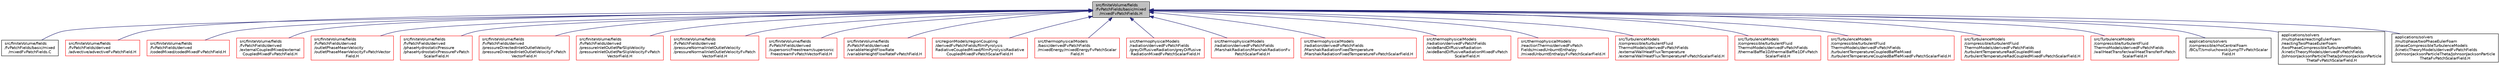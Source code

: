 digraph "src/finiteVolume/fields/fvPatchFields/basic/mixed/mixedFvPatchFields.H"
{
  bgcolor="transparent";
  edge [fontname="Helvetica",fontsize="10",labelfontname="Helvetica",labelfontsize="10"];
  node [fontname="Helvetica",fontsize="10",shape=record];
  Node1 [label="src/finiteVolume/fields\l/fvPatchFields/basic/mixed\l/mixedFvPatchFields.H",height=0.2,width=0.4,color="black", fillcolor="grey75", style="filled", fontcolor="black"];
  Node1 -> Node2 [dir="back",color="midnightblue",fontsize="10",style="solid",fontname="Helvetica"];
  Node2 [label="src/finiteVolume/fields\l/fvPatchFields/basic/mixed\l/mixedFvPatchFields.C",height=0.2,width=0.4,color="black",URL="$a05214.html"];
  Node1 -> Node3 [dir="back",color="midnightblue",fontsize="10",style="solid",fontname="Helvetica"];
  Node3 [label="src/finiteVolume/fields\l/fvPatchFields/derived\l/advective/advectiveFvPatchField.H",height=0.2,width=0.4,color="red",URL="$a05307.html"];
  Node1 -> Node4 [dir="back",color="midnightblue",fontsize="10",style="solid",fontname="Helvetica"];
  Node4 [label="src/finiteVolume/fields\l/fvPatchFields/derived\l/codedMixed/codedMixedFvPatchField.H",height=0.2,width=0.4,color="red",URL="$a05317.html"];
  Node1 -> Node5 [dir="back",color="midnightblue",fontsize="10",style="solid",fontname="Helvetica"];
  Node5 [label="src/finiteVolume/fields\l/fvPatchFields/derived\l/externalCoupledMixed/external\lCoupledMixedFvPatchField.H",height=0.2,width=0.4,color="red",URL="$a05324.html"];
  Node1 -> Node6 [dir="back",color="midnightblue",fontsize="10",style="solid",fontname="Helvetica"];
  Node6 [label="src/finiteVolume/fields\l/fvPatchFields/derived\l/outletPhaseMeanVelocity\l/outletPhaseMeanVelocityFvPatchVector\lField.H",height=0.2,width=0.4,color="red",URL="$a05433.html"];
  Node1 -> Node7 [dir="back",color="midnightblue",fontsize="10",style="solid",fontname="Helvetica"];
  Node7 [label="src/finiteVolume/fields\l/fvPatchFields/derived\l/phaseHydrostaticPressure\l/phaseHydrostaticPressureFvPatch\lScalarField.H",height=0.2,width=0.4,color="red",URL="$a05440.html"];
  Node1 -> Node8 [dir="back",color="midnightblue",fontsize="10",style="solid",fontname="Helvetica"];
  Node8 [label="src/finiteVolume/fields\l/fvPatchFields/derived\l/pressureDirectedInletOutletVelocity\l/pressureDirectedInletOutletVelocityFvPatch\lVectorField.H",height=0.2,width=0.4,color="red",URL="$a05442.html"];
  Node1 -> Node9 [dir="back",color="midnightblue",fontsize="10",style="solid",fontname="Helvetica"];
  Node9 [label="src/finiteVolume/fields\l/fvPatchFields/derived\l/pressureInletOutletParSlipVelocity\l/pressureInletOutletParSlipVelocityFvPatch\lVectorField.H",height=0.2,width=0.4,color="red",URL="$a05446.html"];
  Node1 -> Node10 [dir="back",color="midnightblue",fontsize="10",style="solid",fontname="Helvetica"];
  Node10 [label="src/finiteVolume/fields\l/fvPatchFields/derived\l/pressureNormalInletOutletVelocity\l/pressureNormalInletOutletVelocityFvPatch\lVectorField.H",height=0.2,width=0.4,color="red",URL="$a05454.html"];
  Node1 -> Node11 [dir="back",color="midnightblue",fontsize="10",style="solid",fontname="Helvetica"];
  Node11 [label="src/finiteVolume/fields\l/fvPatchFields/derived\l/supersonicFreestream/supersonic\lFreestreamFvPatchVectorField.H",height=0.2,width=0.4,color="red",URL="$a05471.html"];
  Node1 -> Node12 [dir="back",color="midnightblue",fontsize="10",style="solid",fontname="Helvetica"];
  Node12 [label="src/finiteVolume/fields\l/fvPatchFields/derived\l/variableHeightFlowRate\l/variableHeightFlowRateFvPatchField.H",height=0.2,width=0.4,color="red",URL="$a05529.html"];
  Node1 -> Node13 [dir="back",color="midnightblue",fontsize="10",style="solid",fontname="Helvetica"];
  Node13 [label="src/regionModels/regionCoupling\l/derivedFvPatchFields/filmPyrolysis\lRadiativeCoupledMixed/filmPyrolysisRadiative\lCoupledMixedFvPatchScalarField.H",height=0.2,width=0.4,color="red",URL="$a09482.html"];
  Node1 -> Node14 [dir="back",color="midnightblue",fontsize="10",style="solid",fontname="Helvetica"];
  Node14 [label="src/thermophysicalModels\l/basic/derivedFvPatchFields\l/mixedEnergy/mixedEnergyFvPatchScalar\lField.H",height=0.2,width=0.4,color="red",URL="$a09959.html"];
  Node1 -> Node15 [dir="back",color="midnightblue",fontsize="10",style="solid",fontname="Helvetica"];
  Node15 [label="src/thermophysicalModels\l/radiation/derivedFvPatchFields\l/greyDiffusiveRadiation/greyDiffusive\lRadiationMixedFvPatchScalarField.H",height=0.2,width=0.4,color="red",URL="$a10123.html"];
  Node1 -> Node16 [dir="back",color="midnightblue",fontsize="10",style="solid",fontname="Helvetica"];
  Node16 [label="src/thermophysicalModels\l/radiation/derivedFvPatchFields\l/MarshakRadiation/MarshakRadiationFv\lPatchScalarField.H",height=0.2,width=0.4,color="red",URL="$a10127.html"];
  Node1 -> Node17 [dir="back",color="midnightblue",fontsize="10",style="solid",fontname="Helvetica"];
  Node17 [label="src/thermophysicalModels\l/radiation/derivedFvPatchFields\l/MarshakRadiationFixedTemperature\l/MarshakRadiationFixedTemperatureFvPatchScalarField.H",height=0.2,width=0.4,color="red",URL="$a10129.html"];
  Node1 -> Node18 [dir="back",color="midnightblue",fontsize="10",style="solid",fontname="Helvetica"];
  Node18 [label="src/thermophysicalModels\l/radiation/derivedFvPatchFields\l/wideBandDiffusiveRadiation\l/wideBandDiffusiveRadiationMixedFvPatch\lScalarField.H",height=0.2,width=0.4,color="red",URL="$a10133.html"];
  Node1 -> Node19 [dir="back",color="midnightblue",fontsize="10",style="solid",fontname="Helvetica"];
  Node19 [label="src/thermophysicalModels\l/reactionThermo/derivedFvPatch\lFields/mixedUnburntEnthalpy\l/mixedUnburntEnthalpyFvPatchScalarField.H",height=0.2,width=0.4,color="red",URL="$a10200.html"];
  Node1 -> Node20 [dir="back",color="midnightblue",fontsize="10",style="solid",fontname="Helvetica"];
  Node20 [label="src/TurbulenceModels\l/compressible/turbulentFluid\lThermoModels/derivedFvPatchFields\l/externalWallHeatFluxTemperature\l/externalWallHeatFluxTemperatureFvPatchScalarField.H",height=0.2,width=0.4,color="red",URL="$a10547.html"];
  Node1 -> Node21 [dir="back",color="midnightblue",fontsize="10",style="solid",fontname="Helvetica"];
  Node21 [label="src/TurbulenceModels\l/compressible/turbulentFluid\lThermoModels/derivedFvPatchFields\l/thermalBaffle1D/thermalBaffle1DFvPatch\lScalarField.H",height=0.2,width=0.4,color="red",URL="$a10551.html"];
  Node1 -> Node22 [dir="back",color="midnightblue",fontsize="10",style="solid",fontname="Helvetica"];
  Node22 [label="src/TurbulenceModels\l/compressible/turbulentFluid\lThermoModels/derivedFvPatchFields\l/turbulentTemperatureCoupledBaffleMixed\l/turbulentTemperatureCoupledBaffleMixedFvPatchScalarField.H",height=0.2,width=0.4,color="red",URL="$a10562.html"];
  Node1 -> Node23 [dir="back",color="midnightblue",fontsize="10",style="solid",fontname="Helvetica"];
  Node23 [label="src/TurbulenceModels\l/compressible/turbulentFluid\lThermoModels/derivedFvPatchFields\l/turbulentTemperatureRadCoupledMixed\l/turbulentTemperatureRadCoupledMixedFvPatchScalarField.H",height=0.2,width=0.4,color="red",URL="$a10564.html"];
  Node1 -> Node24 [dir="back",color="midnightblue",fontsize="10",style="solid",fontname="Helvetica"];
  Node24 [label="src/TurbulenceModels\l/compressible/turbulentFluid\lThermoModels/derivedFvPatchFields\l/wallHeatTransfer/wallHeatTransferFvPatch\lScalarField.H",height=0.2,width=0.4,color="red",URL="$a10574.html"];
  Node1 -> Node25 [dir="back",color="midnightblue",fontsize="10",style="solid",fontname="Helvetica"];
  Node25 [label="applications/solvers\l/compressible/rhoCentralFoam\l/BCs/T/smoluchowskiJumpTFvPatchScalar\lField.H",height=0.2,width=0.4,color="black",URL="$a03154.html"];
  Node1 -> Node26 [dir="back",color="midnightblue",fontsize="10",style="solid",fontname="Helvetica"];
  Node26 [label="applications/solvers\l/multiphase/reactingEulerFoam\l/reactingTwoPhaseEulerFoam\l/twoPhaseCompressibleTurbulenceModels\l/kineticTheoryModels/derivedFvPatchFields\l/JohnsonJacksonParticleTheta/JohnsonJacksonParticle\lThetaFvPatchScalarField.H",height=0.2,width=0.4,color="black",URL="$a03777.html"];
  Node1 -> Node27 [dir="back",color="midnightblue",fontsize="10",style="solid",fontname="Helvetica"];
  Node27 [label="applications/solvers\l/multiphase/twoPhaseEulerFoam\l/phaseCompressibleTurbulenceModels\l/kineticTheoryModels/derivedFvPatchFields\l/JohnsonJacksonParticleTheta/JohnsonJacksonParticle\lThetaFvPatchScalarField.H",height=0.2,width=0.4,color="black",URL="$a03778.html"];
}

